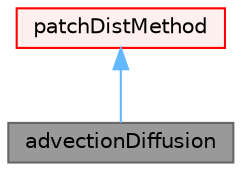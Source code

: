 digraph "advectionDiffusion"
{
 // LATEX_PDF_SIZE
  bgcolor="transparent";
  edge [fontname=Helvetica,fontsize=10,labelfontname=Helvetica,labelfontsize=10];
  node [fontname=Helvetica,fontsize=10,shape=box,height=0.2,width=0.4];
  Node1 [id="Node000001",label="advectionDiffusion",height=0.2,width=0.4,color="gray40", fillcolor="grey60", style="filled", fontcolor="black",tooltip="Calculation of approximate distance to nearest patch for all cells and boundary by solving the Eikona..."];
  Node2 -> Node1 [id="edge1_Node000001_Node000002",dir="back",color="steelblue1",style="solid",tooltip=" "];
  Node2 [id="Node000002",label="patchDistMethod",height=0.2,width=0.4,color="red", fillcolor="#FFF0F0", style="filled",URL="$classFoam_1_1patchDistMethod.html",tooltip="Specialisation of patchDist for wall distance calculation."];
}
